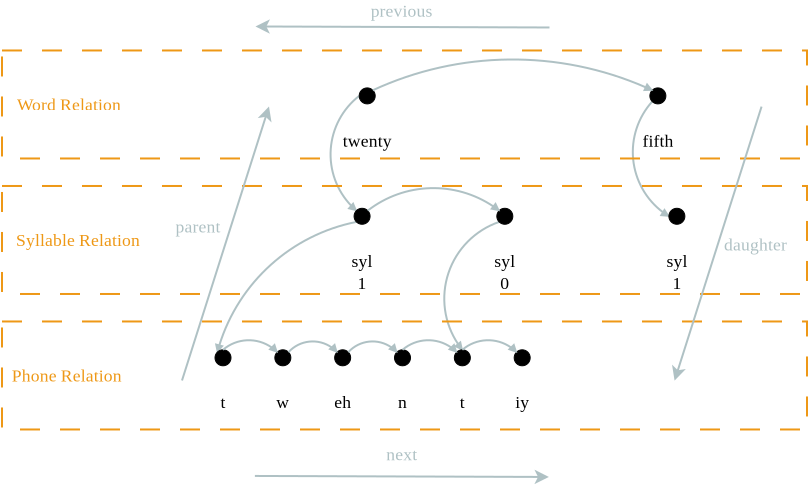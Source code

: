 <?xml version="1.0" encoding="UTF-8"?>
<dia:diagram xmlns:dia="http://www.lysator.liu.se/~alla/dia/">
  <dia:layer name="Background" visible="true" active="true">
    <dia:group>
      <dia:object type="Standard - Arc" version="0" id="O0">
        <dia:attribute name="obj_pos">
          <dia:point val="40.51,11.421"/>
        </dia:attribute>
        <dia:attribute name="obj_bb">
          <dia:rectangle val="39.029,11.369;40.561,17.208"/>
        </dia:attribute>
        <dia:attribute name="conn_endpoints">
          <dia:point val="40.51,11.421"/>
          <dia:point val="40.371,17.157"/>
        </dia:attribute>
        <dia:attribute name="arc_color">
          <dia:color val="#afc1c4"/>
        </dia:attribute>
        <dia:attribute name="curve_distance">
          <dia:real val="1.362"/>
        </dia:attribute>
        <dia:attribute name="line_width">
          <dia:real val="0.1"/>
        </dia:attribute>
        <dia:attribute name="end_arrow">
          <dia:enum val="3"/>
        </dia:attribute>
        <dia:attribute name="end_arrow_length">
          <dia:real val="0.3"/>
        </dia:attribute>
        <dia:attribute name="end_arrow_width">
          <dia:real val="0.3"/>
        </dia:attribute>
      </dia:object>
      <dia:object type="Standard - Arc" version="0" id="O1">
        <dia:attribute name="obj_pos">
          <dia:point val="40.371,17.722"/>
        </dia:attribute>
        <dia:attribute name="obj_bb">
          <dia:rectangle val="33.297,17.652;40.442,24.304"/>
        </dia:attribute>
        <dia:attribute name="conn_endpoints">
          <dia:point val="40.371,17.722"/>
          <dia:point val="33.417,24.234"/>
        </dia:attribute>
        <dia:attribute name="arc_color">
          <dia:color val="#afc1c4"/>
        </dia:attribute>
        <dia:attribute name="curve_distance">
          <dia:real val="1.362"/>
        </dia:attribute>
        <dia:attribute name="line_width">
          <dia:real val="0.1"/>
        </dia:attribute>
        <dia:attribute name="end_arrow">
          <dia:enum val="3"/>
        </dia:attribute>
        <dia:attribute name="end_arrow_length">
          <dia:real val="0.3"/>
        </dia:attribute>
        <dia:attribute name="end_arrow_width">
          <dia:real val="0.3"/>
        </dia:attribute>
      </dia:object>
      <dia:object type="Standard - Arc" version="0" id="O2">
        <dia:attribute name="obj_pos">
          <dia:point val="47.508,17.722"/>
        </dia:attribute>
        <dia:attribute name="obj_bb">
          <dia:rectangle val="44.713,17.66;47.57,24.178"/>
        </dia:attribute>
        <dia:attribute name="conn_endpoints">
          <dia:point val="47.508,17.722"/>
          <dia:point val="45.667,24.116"/>
        </dia:attribute>
        <dia:attribute name="arc_color">
          <dia:color val="#afc1c4"/>
        </dia:attribute>
        <dia:attribute name="curve_distance">
          <dia:real val="1.733"/>
        </dia:attribute>
        <dia:attribute name="line_width">
          <dia:real val="0.1"/>
        </dia:attribute>
        <dia:attribute name="end_arrow">
          <dia:enum val="3"/>
        </dia:attribute>
        <dia:attribute name="end_arrow_length">
          <dia:real val="0.3"/>
        </dia:attribute>
        <dia:attribute name="end_arrow_width">
          <dia:real val="0.3"/>
        </dia:attribute>
      </dia:object>
      <dia:object type="Standard - Arc" version="0" id="O3">
        <dia:attribute name="obj_pos">
          <dia:point val="55.161,11.703"/>
        </dia:attribute>
        <dia:attribute name="obj_bb">
          <dia:rectangle val="54.141,11.647;56.05,17.496"/>
        </dia:attribute>
        <dia:attribute name="conn_endpoints">
          <dia:point val="55.161,11.703"/>
          <dia:point val="55.994,17.439"/>
        </dia:attribute>
        <dia:attribute name="arc_color">
          <dia:color val="#afc1c4"/>
        </dia:attribute>
        <dia:attribute name="curve_distance">
          <dia:real val="1.362"/>
        </dia:attribute>
        <dia:attribute name="line_width">
          <dia:real val="0.1"/>
        </dia:attribute>
        <dia:attribute name="end_arrow">
          <dia:enum val="3"/>
        </dia:attribute>
        <dia:attribute name="end_arrow_length">
          <dia:real val="0.3"/>
        </dia:attribute>
        <dia:attribute name="end_arrow_width">
          <dia:real val="0.3"/>
        </dia:attribute>
      </dia:object>
      <dia:group>
        <dia:group>
          <dia:object type="Standard - Text" version="1" id="O4">
            <dia:attribute name="obj_pos">
              <dia:point val="25.97,11.85"/>
            </dia:attribute>
            <dia:attribute name="obj_bb">
              <dia:rectangle val="23.402,11.361;28.538,12.339"/>
            </dia:attribute>
            <dia:attribute name="text">
              <dia:composite type="text">
                <dia:attribute name="string">
                  <dia:string>#Word Relation#</dia:string>
                </dia:attribute>
                <dia:attribute name="font">
                  <dia:font family="times new roman" style="0" name="Times-Roman"/>
                </dia:attribute>
                <dia:attribute name="height">
                  <dia:real val="1.1"/>
                </dia:attribute>
                <dia:attribute name="pos">
                  <dia:point val="25.97,12.146"/>
                </dia:attribute>
                <dia:attribute name="color">
                  <dia:color val="#ee9816"/>
                </dia:attribute>
                <dia:attribute name="alignment">
                  <dia:enum val="1"/>
                </dia:attribute>
              </dia:composite>
            </dia:attribute>
            <dia:attribute name="valign">
              <dia:enum val="2"/>
            </dia:attribute>
          </dia:object>
          <dia:group>
            <dia:group>
              <dia:object type="Standard - Ellipse" version="0" id="O5">
                <dia:attribute name="obj_pos">
                  <dia:point val="40.51,11.021"/>
                </dia:attribute>
                <dia:attribute name="obj_bb">
                  <dia:rectangle val="40.485,10.995;41.335,11.845"/>
                </dia:attribute>
                <dia:attribute name="elem_corner">
                  <dia:point val="40.51,11.021"/>
                </dia:attribute>
                <dia:attribute name="elem_width">
                  <dia:real val="0.8"/>
                </dia:attribute>
                <dia:attribute name="elem_height">
                  <dia:real val="0.8"/>
                </dia:attribute>
                <dia:attribute name="border_width">
                  <dia:real val="0.05"/>
                </dia:attribute>
                <dia:attribute name="inner_color">
                  <dia:color val="#000000"/>
                </dia:attribute>
                <dia:attribute name="aspect">
                  <dia:enum val="2"/>
                </dia:attribute>
              </dia:object>
              <dia:object type="Standard - Text" version="1" id="O6">
                <dia:attribute name="obj_pos">
                  <dia:point val="40.91,13.661"/>
                </dia:attribute>
                <dia:attribute name="obj_bb">
                  <dia:rectangle val="39.712,13.172;42.108,14.149"/>
                </dia:attribute>
                <dia:attribute name="text">
                  <dia:composite type="text">
                    <dia:attribute name="string">
                      <dia:string>#twenty#</dia:string>
                    </dia:attribute>
                    <dia:attribute name="font">
                      <dia:font family="times new roman" style="0" name="Times-Roman"/>
                    </dia:attribute>
                    <dia:attribute name="height">
                      <dia:real val="1.1"/>
                    </dia:attribute>
                    <dia:attribute name="pos">
                      <dia:point val="40.91,13.957"/>
                    </dia:attribute>
                    <dia:attribute name="color">
                      <dia:color val="#000000"/>
                    </dia:attribute>
                    <dia:attribute name="alignment">
                      <dia:enum val="1"/>
                    </dia:attribute>
                  </dia:composite>
                </dia:attribute>
                <dia:attribute name="valign">
                  <dia:enum val="2"/>
                </dia:attribute>
              </dia:object>
            </dia:group>
            <dia:group>
              <dia:object type="Standard - Ellipse" version="0" id="O7">
                <dia:attribute name="obj_pos">
                  <dia:point val="55.044,11.021"/>
                </dia:attribute>
                <dia:attribute name="obj_bb">
                  <dia:rectangle val="55.019,10.995;55.869,11.845"/>
                </dia:attribute>
                <dia:attribute name="elem_corner">
                  <dia:point val="55.044,11.021"/>
                </dia:attribute>
                <dia:attribute name="elem_width">
                  <dia:real val="0.8"/>
                </dia:attribute>
                <dia:attribute name="elem_height">
                  <dia:real val="0.8"/>
                </dia:attribute>
                <dia:attribute name="border_width">
                  <dia:real val="0.05"/>
                </dia:attribute>
                <dia:attribute name="inner_color">
                  <dia:color val="#000000"/>
                </dia:attribute>
                <dia:attribute name="aspect">
                  <dia:enum val="2"/>
                </dia:attribute>
              </dia:object>
              <dia:object type="Standard - Text" version="1" id="O8">
                <dia:attribute name="obj_pos">
                  <dia:point val="55.444,13.661"/>
                </dia:attribute>
                <dia:attribute name="obj_bb">
                  <dia:rectangle val="54.686,13.172;56.201,14.149"/>
                </dia:attribute>
                <dia:attribute name="text">
                  <dia:composite type="text">
                    <dia:attribute name="string">
                      <dia:string>#fifth#</dia:string>
                    </dia:attribute>
                    <dia:attribute name="font">
                      <dia:font family="times new roman" style="0" name="Times-Roman"/>
                    </dia:attribute>
                    <dia:attribute name="height">
                      <dia:real val="1.1"/>
                    </dia:attribute>
                    <dia:attribute name="pos">
                      <dia:point val="55.444,13.957"/>
                    </dia:attribute>
                    <dia:attribute name="color">
                      <dia:color val="#000000"/>
                    </dia:attribute>
                    <dia:attribute name="alignment">
                      <dia:enum val="1"/>
                    </dia:attribute>
                  </dia:composite>
                </dia:attribute>
                <dia:attribute name="valign">
                  <dia:enum val="2"/>
                </dia:attribute>
              </dia:object>
            </dia:group>
            <dia:object type="Standard - Arc" version="0" id="O9">
              <dia:attribute name="obj_pos">
                <dia:point val="41.193,11.138"/>
              </dia:attribute>
              <dia:attribute name="obj_bb">
                <dia:rectangle val="41.143,9.551;55.217,11.193"/>
              </dia:attribute>
              <dia:attribute name="conn_endpoints">
                <dia:point val="41.193,11.138"/>
                <dia:point val="55.161,11.138"/>
              </dia:attribute>
              <dia:attribute name="arc_color">
                <dia:color val="#afc1c4"/>
              </dia:attribute>
              <dia:attribute name="curve_distance">
                <dia:real val="-1.537"/>
              </dia:attribute>
              <dia:attribute name="line_width">
                <dia:real val="0.1"/>
              </dia:attribute>
              <dia:attribute name="end_arrow">
                <dia:enum val="3"/>
              </dia:attribute>
              <dia:attribute name="end_arrow_length">
                <dia:real val="0.3"/>
              </dia:attribute>
              <dia:attribute name="end_arrow_width">
                <dia:real val="0.3"/>
              </dia:attribute>
            </dia:object>
          </dia:group>
        </dia:group>
        <dia:object type="Standard - Box" version="0" id="O10">
          <dia:attribute name="obj_pos">
            <dia:point val="22.65,9.15"/>
          </dia:attribute>
          <dia:attribute name="obj_bb">
            <dia:rectangle val="22.6,9.1;62.95,14.6"/>
          </dia:attribute>
          <dia:attribute name="elem_corner">
            <dia:point val="22.65,9.15"/>
          </dia:attribute>
          <dia:attribute name="elem_width">
            <dia:real val="40.25"/>
          </dia:attribute>
          <dia:attribute name="elem_height">
            <dia:real val="5.4"/>
          </dia:attribute>
          <dia:attribute name="border_width">
            <dia:real val="0.1"/>
          </dia:attribute>
          <dia:attribute name="border_color">
            <dia:color val="#ee9816"/>
          </dia:attribute>
          <dia:attribute name="inner_color">
            <dia:color val="#f4a016"/>
          </dia:attribute>
          <dia:attribute name="show_background">
            <dia:boolean val="false"/>
          </dia:attribute>
          <dia:attribute name="line_style">
            <dia:enum val="1"/>
          </dia:attribute>
        </dia:object>
      </dia:group>
      <dia:group>
        <dia:group>
          <dia:object type="Standard - Text" version="1" id="O11">
            <dia:attribute name="obj_pos">
              <dia:point val="26.444,18.625"/>
            </dia:attribute>
            <dia:attribute name="obj_bb">
              <dia:rectangle val="23.4,18.136;29.488,19.114"/>
            </dia:attribute>
            <dia:attribute name="text">
              <dia:composite type="text">
                <dia:attribute name="string">
                  <dia:string>#Syllable Relation#</dia:string>
                </dia:attribute>
                <dia:attribute name="font">
                  <dia:font family="times new roman" style="0" name="Times-Roman"/>
                </dia:attribute>
                <dia:attribute name="height">
                  <dia:real val="1.1"/>
                </dia:attribute>
                <dia:attribute name="pos">
                  <dia:point val="26.444,18.921"/>
                </dia:attribute>
                <dia:attribute name="color">
                  <dia:color val="#ee9816"/>
                </dia:attribute>
                <dia:attribute name="alignment">
                  <dia:enum val="1"/>
                </dia:attribute>
              </dia:composite>
            </dia:attribute>
            <dia:attribute name="valign">
              <dia:enum val="2"/>
            </dia:attribute>
          </dia:object>
          <dia:group>
            <dia:group>
              <dia:object type="Standard - Ellipse" version="0" id="O12">
                <dia:attribute name="obj_pos">
                  <dia:point val="40.254,17.04"/>
                </dia:attribute>
                <dia:attribute name="obj_bb">
                  <dia:rectangle val="40.229,17.015;41.079,17.864"/>
                </dia:attribute>
                <dia:attribute name="elem_corner">
                  <dia:point val="40.254,17.04"/>
                </dia:attribute>
                <dia:attribute name="elem_width">
                  <dia:real val="0.8"/>
                </dia:attribute>
                <dia:attribute name="elem_height">
                  <dia:real val="0.8"/>
                </dia:attribute>
                <dia:attribute name="border_width">
                  <dia:real val="0.05"/>
                </dia:attribute>
                <dia:attribute name="inner_color">
                  <dia:color val="#000000"/>
                </dia:attribute>
                <dia:attribute name="aspect">
                  <dia:enum val="2"/>
                </dia:attribute>
              </dia:object>
              <dia:object type="Standard - Text" version="1" id="O13">
                <dia:attribute name="obj_pos">
                  <dia:point val="40.654,20.23"/>
                </dia:attribute>
                <dia:attribute name="obj_bb">
                  <dia:rectangle val="40.141,19.191;41.168,21.268"/>
                </dia:attribute>
                <dia:attribute name="text">
                  <dia:composite type="text">
                    <dia:attribute name="string">
                      <dia:string>#syl
1#</dia:string>
                    </dia:attribute>
                    <dia:attribute name="font">
                      <dia:font family="times new roman" style="0" name="Times-Roman"/>
                    </dia:attribute>
                    <dia:attribute name="height">
                      <dia:real val="1.1"/>
                    </dia:attribute>
                    <dia:attribute name="pos">
                      <dia:point val="40.654,19.976"/>
                    </dia:attribute>
                    <dia:attribute name="color">
                      <dia:color val="#000000"/>
                    </dia:attribute>
                    <dia:attribute name="alignment">
                      <dia:enum val="1"/>
                    </dia:attribute>
                  </dia:composite>
                </dia:attribute>
                <dia:attribute name="valign">
                  <dia:enum val="2"/>
                </dia:attribute>
              </dia:object>
            </dia:group>
            <dia:group>
              <dia:object type="Standard - Ellipse" version="0" id="O14">
                <dia:attribute name="obj_pos">
                  <dia:point val="47.391,17.04"/>
                </dia:attribute>
                <dia:attribute name="obj_bb">
                  <dia:rectangle val="47.366,17.015;48.216,17.864"/>
                </dia:attribute>
                <dia:attribute name="elem_corner">
                  <dia:point val="47.391,17.04"/>
                </dia:attribute>
                <dia:attribute name="elem_width">
                  <dia:real val="0.8"/>
                </dia:attribute>
                <dia:attribute name="elem_height">
                  <dia:real val="0.8"/>
                </dia:attribute>
                <dia:attribute name="border_width">
                  <dia:real val="0.05"/>
                </dia:attribute>
                <dia:attribute name="inner_color">
                  <dia:color val="#000000"/>
                </dia:attribute>
                <dia:attribute name="aspect">
                  <dia:enum val="2"/>
                </dia:attribute>
              </dia:object>
              <dia:object type="Standard - Text" version="1" id="O15">
                <dia:attribute name="obj_pos">
                  <dia:point val="47.791,20.23"/>
                </dia:attribute>
                <dia:attribute name="obj_bb">
                  <dia:rectangle val="47.277,19.191;48.304,21.268"/>
                </dia:attribute>
                <dia:attribute name="text">
                  <dia:composite type="text">
                    <dia:attribute name="string">
                      <dia:string>#syl
0#</dia:string>
                    </dia:attribute>
                    <dia:attribute name="font">
                      <dia:font family="times new roman" style="0" name="Times-Roman"/>
                    </dia:attribute>
                    <dia:attribute name="height">
                      <dia:real val="1.1"/>
                    </dia:attribute>
                    <dia:attribute name="pos">
                      <dia:point val="47.791,19.976"/>
                    </dia:attribute>
                    <dia:attribute name="color">
                      <dia:color val="#000000"/>
                    </dia:attribute>
                    <dia:attribute name="alignment">
                      <dia:enum val="1"/>
                    </dia:attribute>
                  </dia:composite>
                </dia:attribute>
                <dia:attribute name="valign">
                  <dia:enum val="2"/>
                </dia:attribute>
              </dia:object>
            </dia:group>
            <dia:group>
              <dia:object type="Standard - Ellipse" version="0" id="O16">
                <dia:attribute name="obj_pos">
                  <dia:point val="55.994,17.04"/>
                </dia:attribute>
                <dia:attribute name="obj_bb">
                  <dia:rectangle val="55.969,17.015;56.819,17.864"/>
                </dia:attribute>
                <dia:attribute name="elem_corner">
                  <dia:point val="55.994,17.04"/>
                </dia:attribute>
                <dia:attribute name="elem_width">
                  <dia:real val="0.8"/>
                </dia:attribute>
                <dia:attribute name="elem_height">
                  <dia:real val="0.8"/>
                </dia:attribute>
                <dia:attribute name="border_width">
                  <dia:real val="0.05"/>
                </dia:attribute>
                <dia:attribute name="inner_color">
                  <dia:color val="#000000"/>
                </dia:attribute>
                <dia:attribute name="aspect">
                  <dia:enum val="2"/>
                </dia:attribute>
              </dia:object>
              <dia:object type="Standard - Text" version="1" id="O17">
                <dia:attribute name="obj_pos">
                  <dia:point val="56.394,20.23"/>
                </dia:attribute>
                <dia:attribute name="obj_bb">
                  <dia:rectangle val="55.88,19.191;56.907,21.268"/>
                </dia:attribute>
                <dia:attribute name="text">
                  <dia:composite type="text">
                    <dia:attribute name="string">
                      <dia:string>#syl
1#</dia:string>
                    </dia:attribute>
                    <dia:attribute name="font">
                      <dia:font family="times new roman" style="0" name="Times-Roman"/>
                    </dia:attribute>
                    <dia:attribute name="height">
                      <dia:real val="1.1"/>
                    </dia:attribute>
                    <dia:attribute name="pos">
                      <dia:point val="56.394,19.976"/>
                    </dia:attribute>
                    <dia:attribute name="color">
                      <dia:color val="#000000"/>
                    </dia:attribute>
                    <dia:attribute name="alignment">
                      <dia:enum val="1"/>
                    </dia:attribute>
                  </dia:composite>
                </dia:attribute>
                <dia:attribute name="valign">
                  <dia:enum val="2"/>
                </dia:attribute>
              </dia:object>
            </dia:group>
            <dia:object type="Standard - Arc" version="0" id="O18">
              <dia:attribute name="obj_pos">
                <dia:point val="40.937,17.157"/>
              </dia:attribute>
              <dia:attribute name="obj_bb">
                <dia:rectangle val="40.887,15.982;47.558,17.207"/>
              </dia:attribute>
              <dia:attribute name="conn_endpoints">
                <dia:point val="40.937,17.157"/>
                <dia:point val="47.508,17.157"/>
              </dia:attribute>
              <dia:attribute name="arc_color">
                <dia:color val="#afc1c4"/>
              </dia:attribute>
              <dia:attribute name="curve_distance">
                <dia:real val="-1.125"/>
              </dia:attribute>
              <dia:attribute name="line_width">
                <dia:real val="0.1"/>
              </dia:attribute>
              <dia:attribute name="end_arrow">
                <dia:enum val="3"/>
              </dia:attribute>
              <dia:attribute name="end_arrow_length">
                <dia:real val="0.3"/>
              </dia:attribute>
              <dia:attribute name="end_arrow_width">
                <dia:real val="0.3"/>
              </dia:attribute>
            </dia:object>
          </dia:group>
        </dia:group>
        <dia:object type="Standard - Box" version="0" id="O19">
          <dia:attribute name="obj_pos">
            <dia:point val="22.65,15.925"/>
          </dia:attribute>
          <dia:attribute name="obj_bb">
            <dia:rectangle val="22.6,15.875;62.95,21.375"/>
          </dia:attribute>
          <dia:attribute name="elem_corner">
            <dia:point val="22.65,15.925"/>
          </dia:attribute>
          <dia:attribute name="elem_width">
            <dia:real val="40.25"/>
          </dia:attribute>
          <dia:attribute name="elem_height">
            <dia:real val="5.4"/>
          </dia:attribute>
          <dia:attribute name="border_width">
            <dia:real val="0.1"/>
          </dia:attribute>
          <dia:attribute name="border_color">
            <dia:color val="#ee9816"/>
          </dia:attribute>
          <dia:attribute name="inner_color">
            <dia:color val="#f4a016"/>
          </dia:attribute>
          <dia:attribute name="show_background">
            <dia:boolean val="false"/>
          </dia:attribute>
          <dia:attribute name="line_style">
            <dia:enum val="1"/>
          </dia:attribute>
        </dia:object>
      </dia:group>
      <dia:group>
        <dia:object type="Standard - Box" version="0" id="O20">
          <dia:attribute name="obj_pos">
            <dia:point val="22.65,22.7"/>
          </dia:attribute>
          <dia:attribute name="obj_bb">
            <dia:rectangle val="22.6,22.65;62.95,28.15"/>
          </dia:attribute>
          <dia:attribute name="elem_corner">
            <dia:point val="22.65,22.7"/>
          </dia:attribute>
          <dia:attribute name="elem_width">
            <dia:real val="40.25"/>
          </dia:attribute>
          <dia:attribute name="elem_height">
            <dia:real val="5.4"/>
          </dia:attribute>
          <dia:attribute name="border_width">
            <dia:real val="0.1"/>
          </dia:attribute>
          <dia:attribute name="border_color">
            <dia:color val="#ee9816"/>
          </dia:attribute>
          <dia:attribute name="inner_color">
            <dia:color val="#f4a016"/>
          </dia:attribute>
          <dia:attribute name="show_background">
            <dia:boolean val="false"/>
          </dia:attribute>
          <dia:attribute name="line_style">
            <dia:enum val="1"/>
          </dia:attribute>
        </dia:object>
        <dia:group>
          <dia:object type="Standard - Text" version="1" id="O21">
            <dia:attribute name="obj_pos">
              <dia:point val="25.886,25.4"/>
            </dia:attribute>
            <dia:attribute name="obj_bb">
              <dia:rectangle val="23.185,24.911;28.587,25.889"/>
            </dia:attribute>
            <dia:attribute name="text">
              <dia:composite type="text">
                <dia:attribute name="string">
                  <dia:string>#Phone Relation#</dia:string>
                </dia:attribute>
                <dia:attribute name="font">
                  <dia:font family="times new roman" style="0" name="Times-Roman"/>
                </dia:attribute>
                <dia:attribute name="height">
                  <dia:real val="1.1"/>
                </dia:attribute>
                <dia:attribute name="pos">
                  <dia:point val="25.886,25.696"/>
                </dia:attribute>
                <dia:attribute name="color">
                  <dia:color val="#ee9816"/>
                </dia:attribute>
                <dia:attribute name="alignment">
                  <dia:enum val="1"/>
                </dia:attribute>
              </dia:composite>
            </dia:attribute>
            <dia:attribute name="valign">
              <dia:enum val="2"/>
            </dia:attribute>
          </dia:object>
          <dia:group>
            <dia:group>
              <dia:group>
                <dia:object type="Standard - Text" version="1" id="O22">
                  <dia:attribute name="obj_pos">
                    <dia:point val="33.7,27.02"/>
                  </dia:attribute>
                  <dia:attribute name="obj_bb">
                    <dia:rectangle val="33.578,26.235;33.822,27.213"/>
                  </dia:attribute>
                  <dia:attribute name="text">
                    <dia:composite type="text">
                      <dia:attribute name="string">
                        <dia:string>#t#</dia:string>
                      </dia:attribute>
                      <dia:attribute name="font">
                        <dia:font family="times new roman" style="0" name="Times-Roman"/>
                      </dia:attribute>
                      <dia:attribute name="height">
                        <dia:real val="1.1"/>
                      </dia:attribute>
                      <dia:attribute name="pos">
                        <dia:point val="33.7,27.02"/>
                      </dia:attribute>
                      <dia:attribute name="color">
                        <dia:color val="#000000"/>
                      </dia:attribute>
                      <dia:attribute name="alignment">
                        <dia:enum val="1"/>
                      </dia:attribute>
                    </dia:composite>
                  </dia:attribute>
                  <dia:attribute name="valign">
                    <dia:enum val="3"/>
                  </dia:attribute>
                </dia:object>
                <dia:object type="Standard - Ellipse" version="0" id="O23">
                  <dia:attribute name="obj_pos">
                    <dia:point val="33.3,24.116"/>
                  </dia:attribute>
                  <dia:attribute name="obj_bb">
                    <dia:rectangle val="33.275,24.091;34.125,24.941"/>
                  </dia:attribute>
                  <dia:attribute name="elem_corner">
                    <dia:point val="33.3,24.116"/>
                  </dia:attribute>
                  <dia:attribute name="elem_width">
                    <dia:real val="0.8"/>
                  </dia:attribute>
                  <dia:attribute name="elem_height">
                    <dia:real val="0.8"/>
                  </dia:attribute>
                  <dia:attribute name="border_width">
                    <dia:real val="0.05"/>
                  </dia:attribute>
                  <dia:attribute name="inner_color">
                    <dia:color val="#000000"/>
                  </dia:attribute>
                  <dia:attribute name="aspect">
                    <dia:enum val="2"/>
                  </dia:attribute>
                </dia:object>
              </dia:group>
              <dia:group>
                <dia:object type="Standard - Text" version="1" id="O24">
                  <dia:attribute name="obj_pos">
                    <dia:point val="36.692,27.02"/>
                  </dia:attribute>
                  <dia:attribute name="obj_bb">
                    <dia:rectangle val="36.374,26.235;37.009,27.213"/>
                  </dia:attribute>
                  <dia:attribute name="text">
                    <dia:composite type="text">
                      <dia:attribute name="string">
                        <dia:string>#w#</dia:string>
                      </dia:attribute>
                      <dia:attribute name="font">
                        <dia:font family="times new roman" style="0" name="Times-Roman"/>
                      </dia:attribute>
                      <dia:attribute name="height">
                        <dia:real val="1.1"/>
                      </dia:attribute>
                      <dia:attribute name="pos">
                        <dia:point val="36.692,27.02"/>
                      </dia:attribute>
                      <dia:attribute name="color">
                        <dia:color val="#000000"/>
                      </dia:attribute>
                      <dia:attribute name="alignment">
                        <dia:enum val="1"/>
                      </dia:attribute>
                    </dia:composite>
                  </dia:attribute>
                  <dia:attribute name="valign">
                    <dia:enum val="3"/>
                  </dia:attribute>
                </dia:object>
                <dia:object type="Standard - Ellipse" version="0" id="O25">
                  <dia:attribute name="obj_pos">
                    <dia:point val="36.292,24.116"/>
                  </dia:attribute>
                  <dia:attribute name="obj_bb">
                    <dia:rectangle val="36.267,24.091;37.117,24.941"/>
                  </dia:attribute>
                  <dia:attribute name="elem_corner">
                    <dia:point val="36.292,24.116"/>
                  </dia:attribute>
                  <dia:attribute name="elem_width">
                    <dia:real val="0.8"/>
                  </dia:attribute>
                  <dia:attribute name="elem_height">
                    <dia:real val="0.8"/>
                  </dia:attribute>
                  <dia:attribute name="border_width">
                    <dia:real val="0.05"/>
                  </dia:attribute>
                  <dia:attribute name="inner_color">
                    <dia:color val="#000000"/>
                  </dia:attribute>
                  <dia:attribute name="aspect">
                    <dia:enum val="2"/>
                  </dia:attribute>
                </dia:object>
              </dia:group>
              <dia:group>
                <dia:object type="Standard - Text" version="1" id="O26">
                  <dia:attribute name="obj_pos">
                    <dia:point val="39.684,27.02"/>
                  </dia:attribute>
                  <dia:attribute name="obj_bb">
                    <dia:rectangle val="39.269,26.235;40.099,27.213"/>
                  </dia:attribute>
                  <dia:attribute name="text">
                    <dia:composite type="text">
                      <dia:attribute name="string">
                        <dia:string>#eh#</dia:string>
                      </dia:attribute>
                      <dia:attribute name="font">
                        <dia:font family="times new roman" style="0" name="Times-Roman"/>
                      </dia:attribute>
                      <dia:attribute name="height">
                        <dia:real val="1.1"/>
                      </dia:attribute>
                      <dia:attribute name="pos">
                        <dia:point val="39.684,27.02"/>
                      </dia:attribute>
                      <dia:attribute name="color">
                        <dia:color val="#000000"/>
                      </dia:attribute>
                      <dia:attribute name="alignment">
                        <dia:enum val="1"/>
                      </dia:attribute>
                    </dia:composite>
                  </dia:attribute>
                  <dia:attribute name="valign">
                    <dia:enum val="3"/>
                  </dia:attribute>
                </dia:object>
                <dia:object type="Standard - Ellipse" version="0" id="O27">
                  <dia:attribute name="obj_pos">
                    <dia:point val="39.283,24.116"/>
                  </dia:attribute>
                  <dia:attribute name="obj_bb">
                    <dia:rectangle val="39.258,24.091;40.108,24.941"/>
                  </dia:attribute>
                  <dia:attribute name="elem_corner">
                    <dia:point val="39.283,24.116"/>
                  </dia:attribute>
                  <dia:attribute name="elem_width">
                    <dia:real val="0.8"/>
                  </dia:attribute>
                  <dia:attribute name="elem_height">
                    <dia:real val="0.8"/>
                  </dia:attribute>
                  <dia:attribute name="border_width">
                    <dia:real val="0.05"/>
                  </dia:attribute>
                  <dia:attribute name="inner_color">
                    <dia:color val="#000000"/>
                  </dia:attribute>
                  <dia:attribute name="aspect">
                    <dia:enum val="2"/>
                  </dia:attribute>
                </dia:object>
              </dia:group>
              <dia:group>
                <dia:object type="Standard - Text" version="1" id="O28">
                  <dia:attribute name="obj_pos">
                    <dia:point val="42.675,27.02"/>
                  </dia:attribute>
                  <dia:attribute name="obj_bb">
                    <dia:rectangle val="42.455,26.235;42.895,27.213"/>
                  </dia:attribute>
                  <dia:attribute name="text">
                    <dia:composite type="text">
                      <dia:attribute name="string">
                        <dia:string>#n#</dia:string>
                      </dia:attribute>
                      <dia:attribute name="font">
                        <dia:font family="times new roman" style="0" name="Times-Roman"/>
                      </dia:attribute>
                      <dia:attribute name="height">
                        <dia:real val="1.1"/>
                      </dia:attribute>
                      <dia:attribute name="pos">
                        <dia:point val="42.675,27.02"/>
                      </dia:attribute>
                      <dia:attribute name="color">
                        <dia:color val="#000000"/>
                      </dia:attribute>
                      <dia:attribute name="alignment">
                        <dia:enum val="1"/>
                      </dia:attribute>
                    </dia:composite>
                  </dia:attribute>
                  <dia:attribute name="valign">
                    <dia:enum val="3"/>
                  </dia:attribute>
                </dia:object>
                <dia:object type="Standard - Ellipse" version="0" id="O29">
                  <dia:attribute name="obj_pos">
                    <dia:point val="42.275,24.116"/>
                  </dia:attribute>
                  <dia:attribute name="obj_bb">
                    <dia:rectangle val="42.25,24.091;43.1,24.941"/>
                  </dia:attribute>
                  <dia:attribute name="elem_corner">
                    <dia:point val="42.275,24.116"/>
                  </dia:attribute>
                  <dia:attribute name="elem_width">
                    <dia:real val="0.8"/>
                  </dia:attribute>
                  <dia:attribute name="elem_height">
                    <dia:real val="0.8"/>
                  </dia:attribute>
                  <dia:attribute name="border_width">
                    <dia:real val="0.05"/>
                  </dia:attribute>
                  <dia:attribute name="inner_color">
                    <dia:color val="#000000"/>
                  </dia:attribute>
                  <dia:attribute name="aspect">
                    <dia:enum val="2"/>
                  </dia:attribute>
                </dia:object>
              </dia:group>
              <dia:group>
                <dia:object type="Standard - Text" version="1" id="O30">
                  <dia:attribute name="obj_pos">
                    <dia:point val="45.667,27.02"/>
                  </dia:attribute>
                  <dia:attribute name="obj_bb">
                    <dia:rectangle val="45.544,26.235;45.789,27.213"/>
                  </dia:attribute>
                  <dia:attribute name="text">
                    <dia:composite type="text">
                      <dia:attribute name="string">
                        <dia:string>#t#</dia:string>
                      </dia:attribute>
                      <dia:attribute name="font">
                        <dia:font family="times new roman" style="0" name="Times-Roman"/>
                      </dia:attribute>
                      <dia:attribute name="height">
                        <dia:real val="1.1"/>
                      </dia:attribute>
                      <dia:attribute name="pos">
                        <dia:point val="45.667,27.02"/>
                      </dia:attribute>
                      <dia:attribute name="color">
                        <dia:color val="#000000"/>
                      </dia:attribute>
                      <dia:attribute name="alignment">
                        <dia:enum val="1"/>
                      </dia:attribute>
                    </dia:composite>
                  </dia:attribute>
                  <dia:attribute name="valign">
                    <dia:enum val="3"/>
                  </dia:attribute>
                </dia:object>
                <dia:object type="Standard - Ellipse" version="0" id="O31">
                  <dia:attribute name="obj_pos">
                    <dia:point val="45.267,24.116"/>
                  </dia:attribute>
                  <dia:attribute name="obj_bb">
                    <dia:rectangle val="45.242,24.091;46.092,24.941"/>
                  </dia:attribute>
                  <dia:attribute name="elem_corner">
                    <dia:point val="45.267,24.116"/>
                  </dia:attribute>
                  <dia:attribute name="elem_width">
                    <dia:real val="0.8"/>
                  </dia:attribute>
                  <dia:attribute name="elem_height">
                    <dia:real val="0.8"/>
                  </dia:attribute>
                  <dia:attribute name="border_width">
                    <dia:real val="0.05"/>
                  </dia:attribute>
                  <dia:attribute name="inner_color">
                    <dia:color val="#000000"/>
                  </dia:attribute>
                  <dia:attribute name="aspect">
                    <dia:enum val="2"/>
                  </dia:attribute>
                </dia:object>
              </dia:group>
              <dia:group>
                <dia:object type="Standard - Text" version="1" id="O32">
                  <dia:attribute name="obj_pos">
                    <dia:point val="48.659,27.02"/>
                  </dia:attribute>
                  <dia:attribute name="obj_bb">
                    <dia:rectangle val="48.316,26.235;49.001,27.213"/>
                  </dia:attribute>
                  <dia:attribute name="text">
                    <dia:composite type="text">
                      <dia:attribute name="string">
                        <dia:string>#iy#</dia:string>
                      </dia:attribute>
                      <dia:attribute name="font">
                        <dia:font family="times new roman" style="0" name="Times-Roman"/>
                      </dia:attribute>
                      <dia:attribute name="height">
                        <dia:real val="1.1"/>
                      </dia:attribute>
                      <dia:attribute name="pos">
                        <dia:point val="48.659,27.02"/>
                      </dia:attribute>
                      <dia:attribute name="color">
                        <dia:color val="#000000"/>
                      </dia:attribute>
                      <dia:attribute name="alignment">
                        <dia:enum val="1"/>
                      </dia:attribute>
                    </dia:composite>
                  </dia:attribute>
                  <dia:attribute name="valign">
                    <dia:enum val="3"/>
                  </dia:attribute>
                </dia:object>
                <dia:object type="Standard - Ellipse" version="0" id="O33">
                  <dia:attribute name="obj_pos">
                    <dia:point val="48.259,24.116"/>
                  </dia:attribute>
                  <dia:attribute name="obj_bb">
                    <dia:rectangle val="48.234,24.091;49.084,24.941"/>
                  </dia:attribute>
                  <dia:attribute name="elem_corner">
                    <dia:point val="48.259,24.116"/>
                  </dia:attribute>
                  <dia:attribute name="elem_width">
                    <dia:real val="0.8"/>
                  </dia:attribute>
                  <dia:attribute name="elem_height">
                    <dia:real val="0.8"/>
                  </dia:attribute>
                  <dia:attribute name="border_width">
                    <dia:real val="0.05"/>
                  </dia:attribute>
                  <dia:attribute name="inner_color">
                    <dia:color val="#000000"/>
                  </dia:attribute>
                  <dia:attribute name="aspect">
                    <dia:enum val="2"/>
                  </dia:attribute>
                </dia:object>
              </dia:group>
            </dia:group>
            <dia:object type="Standard - Arc" version="0" id="O34">
              <dia:attribute name="obj_pos">
                <dia:point val="33.7,24.116"/>
              </dia:attribute>
              <dia:attribute name="obj_bb">
                <dia:rectangle val="33.648,23.587;36.461,24.286"/>
              </dia:attribute>
              <dia:attribute name="conn_endpoints">
                <dia:point val="33.7,24.116"/>
                <dia:point val="36.409,24.234"/>
              </dia:attribute>
              <dia:attribute name="arc_color">
                <dia:color val="#afc1c4"/>
              </dia:attribute>
              <dia:attribute name="curve_distance">
                <dia:real val="-0.536"/>
              </dia:attribute>
              <dia:attribute name="line_width">
                <dia:real val="0.1"/>
              </dia:attribute>
              <dia:attribute name="end_arrow">
                <dia:enum val="3"/>
              </dia:attribute>
              <dia:attribute name="end_arrow_length">
                <dia:real val="0.3"/>
              </dia:attribute>
              <dia:attribute name="end_arrow_width">
                <dia:real val="0.3"/>
              </dia:attribute>
            </dia:object>
            <dia:object type="Standard - Arc" version="0" id="O35">
              <dia:attribute name="obj_pos">
                <dia:point val="36.975,24.234"/>
              </dia:attribute>
              <dia:attribute name="obj_bb">
                <dia:rectangle val="36.925,23.647;39.451,24.284"/>
              </dia:attribute>
              <dia:attribute name="conn_endpoints">
                <dia:point val="36.975,24.234"/>
                <dia:point val="39.401,24.234"/>
              </dia:attribute>
              <dia:attribute name="arc_color">
                <dia:color val="#afc1c4"/>
              </dia:attribute>
              <dia:attribute name="curve_distance">
                <dia:real val="-0.536"/>
              </dia:attribute>
              <dia:attribute name="line_width">
                <dia:real val="0.1"/>
              </dia:attribute>
              <dia:attribute name="end_arrow">
                <dia:enum val="3"/>
              </dia:attribute>
              <dia:attribute name="end_arrow_length">
                <dia:real val="0.3"/>
              </dia:attribute>
              <dia:attribute name="end_arrow_width">
                <dia:real val="0.3"/>
              </dia:attribute>
            </dia:object>
            <dia:object type="Standard - Arc" version="0" id="O36">
              <dia:attribute name="obj_pos">
                <dia:point val="39.966,24.234"/>
              </dia:attribute>
              <dia:attribute name="obj_bb">
                <dia:rectangle val="39.916,23.647;42.442,24.284"/>
              </dia:attribute>
              <dia:attribute name="conn_endpoints">
                <dia:point val="39.966,24.234"/>
                <dia:point val="42.392,24.234"/>
              </dia:attribute>
              <dia:attribute name="arc_color">
                <dia:color val="#afc1c4"/>
              </dia:attribute>
              <dia:attribute name="curve_distance">
                <dia:real val="-0.536"/>
              </dia:attribute>
              <dia:attribute name="line_width">
                <dia:real val="0.1"/>
              </dia:attribute>
              <dia:attribute name="end_arrow">
                <dia:enum val="3"/>
              </dia:attribute>
              <dia:attribute name="end_arrow_length">
                <dia:real val="0.3"/>
              </dia:attribute>
              <dia:attribute name="end_arrow_width">
                <dia:real val="0.3"/>
              </dia:attribute>
            </dia:object>
            <dia:object type="Standard - Arc" version="0" id="O37">
              <dia:attribute name="obj_pos">
                <dia:point val="42.675,24.116"/>
              </dia:attribute>
              <dia:attribute name="obj_bb">
                <dia:rectangle val="42.623,23.587;45.436,24.286"/>
              </dia:attribute>
              <dia:attribute name="conn_endpoints">
                <dia:point val="42.675,24.116"/>
                <dia:point val="45.384,24.234"/>
              </dia:attribute>
              <dia:attribute name="arc_color">
                <dia:color val="#afc1c4"/>
              </dia:attribute>
              <dia:attribute name="curve_distance">
                <dia:real val="-0.536"/>
              </dia:attribute>
              <dia:attribute name="line_width">
                <dia:real val="0.1"/>
              </dia:attribute>
              <dia:attribute name="end_arrow">
                <dia:enum val="3"/>
              </dia:attribute>
              <dia:attribute name="end_arrow_length">
                <dia:real val="0.3"/>
              </dia:attribute>
              <dia:attribute name="end_arrow_width">
                <dia:real val="0.3"/>
              </dia:attribute>
            </dia:object>
            <dia:object type="Standard - Arc" version="0" id="O38">
              <dia:attribute name="obj_pos">
                <dia:point val="45.667,24.116"/>
              </dia:attribute>
              <dia:attribute name="obj_bb">
                <dia:rectangle val="45.615,23.587;48.428,24.286"/>
              </dia:attribute>
              <dia:attribute name="conn_endpoints">
                <dia:point val="45.667,24.116"/>
                <dia:point val="48.376,24.234"/>
              </dia:attribute>
              <dia:attribute name="arc_color">
                <dia:color val="#afc1c4"/>
              </dia:attribute>
              <dia:attribute name="curve_distance">
                <dia:real val="-0.536"/>
              </dia:attribute>
              <dia:attribute name="line_width">
                <dia:real val="0.1"/>
              </dia:attribute>
              <dia:attribute name="end_arrow">
                <dia:enum val="3"/>
              </dia:attribute>
              <dia:attribute name="end_arrow_length">
                <dia:real val="0.3"/>
              </dia:attribute>
              <dia:attribute name="end_arrow_width">
                <dia:real val="0.3"/>
              </dia:attribute>
            </dia:object>
          </dia:group>
        </dia:group>
      </dia:group>
      <dia:group>
        <dia:object type="Standard - Line" version="0" id="O39">
          <dia:attribute name="obj_pos">
            <dia:point val="50.024,8"/>
          </dia:attribute>
          <dia:attribute name="obj_bb">
            <dia:rectangle val="35.212,7.59;50.075,8.314"/>
          </dia:attribute>
          <dia:attribute name="conn_endpoints">
            <dia:point val="50.024,8"/>
            <dia:point val="35.324,7.95"/>
          </dia:attribute>
          <dia:attribute name="numcp">
            <dia:int val="1"/>
          </dia:attribute>
          <dia:attribute name="line_color">
            <dia:color val="#afc1c4"/>
          </dia:attribute>
          <dia:attribute name="end_arrow">
            <dia:enum val="22"/>
          </dia:attribute>
          <dia:attribute name="end_arrow_length">
            <dia:real val="0.5"/>
          </dia:attribute>
          <dia:attribute name="end_arrow_width">
            <dia:real val="0.5"/>
          </dia:attribute>
        </dia:object>
        <dia:object type="Standard - Text" version="1" id="O40">
          <dia:attribute name="obj_pos">
            <dia:point val="42.631,7.165"/>
          </dia:attribute>
          <dia:attribute name="obj_bb">
            <dia:rectangle val="41.116,6.676;44.146,7.654"/>
          </dia:attribute>
          <dia:attribute name="text">
            <dia:composite type="text">
              <dia:attribute name="string">
                <dia:string>#previous#</dia:string>
              </dia:attribute>
              <dia:attribute name="font">
                <dia:font family="times new roman" style="0" name="Times-Roman"/>
              </dia:attribute>
              <dia:attribute name="height">
                <dia:real val="1.1"/>
              </dia:attribute>
              <dia:attribute name="pos">
                <dia:point val="42.631,7.461"/>
              </dia:attribute>
              <dia:attribute name="color">
                <dia:color val="#afc1c4"/>
              </dia:attribute>
              <dia:attribute name="alignment">
                <dia:enum val="1"/>
              </dia:attribute>
            </dia:composite>
          </dia:attribute>
          <dia:attribute name="valign">
            <dia:enum val="2"/>
          </dia:attribute>
        </dia:object>
      </dia:group>
      <dia:group>
        <dia:object type="Standard - Line" version="0" id="O41">
          <dia:attribute name="obj_pos">
            <dia:point val="49.994,30.474"/>
          </dia:attribute>
          <dia:attribute name="obj_bb">
            <dia:rectangle val="35.243,30.11;50.044,30.833"/>
          </dia:attribute>
          <dia:attribute name="conn_endpoints">
            <dia:point val="49.994,30.474"/>
            <dia:point val="35.294,30.424"/>
          </dia:attribute>
          <dia:attribute name="numcp">
            <dia:int val="1"/>
          </dia:attribute>
          <dia:attribute name="line_color">
            <dia:color val="#afc1c4"/>
          </dia:attribute>
          <dia:attribute name="start_arrow">
            <dia:enum val="22"/>
          </dia:attribute>
          <dia:attribute name="start_arrow_length">
            <dia:real val="0.5"/>
          </dia:attribute>
          <dia:attribute name="start_arrow_width">
            <dia:real val="0.5"/>
          </dia:attribute>
        </dia:object>
        <dia:object type="Standard - Text" version="1" id="O42">
          <dia:attribute name="obj_pos">
            <dia:point val="42.631,29.339"/>
          </dia:attribute>
          <dia:attribute name="obj_bb">
            <dia:rectangle val="41.874,28.85;43.389,29.828"/>
          </dia:attribute>
          <dia:attribute name="text">
            <dia:composite type="text">
              <dia:attribute name="string">
                <dia:string>#next#</dia:string>
              </dia:attribute>
              <dia:attribute name="font">
                <dia:font family="times new roman" style="0" name="Times-Roman"/>
              </dia:attribute>
              <dia:attribute name="height">
                <dia:real val="1.1"/>
              </dia:attribute>
              <dia:attribute name="pos">
                <dia:point val="42.631,29.635"/>
              </dia:attribute>
              <dia:attribute name="color">
                <dia:color val="#afc1c4"/>
              </dia:attribute>
              <dia:attribute name="alignment">
                <dia:enum val="1"/>
              </dia:attribute>
            </dia:composite>
          </dia:attribute>
          <dia:attribute name="valign">
            <dia:enum val="2"/>
          </dia:attribute>
        </dia:object>
      </dia:group>
      <dia:group>
        <dia:object type="Standard - Line" version="0" id="O43">
          <dia:attribute name="obj_pos">
            <dia:point val="31.65,25.65"/>
          </dia:attribute>
          <dia:attribute name="obj_bb">
            <dia:rectangle val="31.587,11.843;36.16,25.713"/>
          </dia:attribute>
          <dia:attribute name="conn_endpoints">
            <dia:point val="31.65,25.65"/>
            <dia:point val="36.0,11.95"/>
          </dia:attribute>
          <dia:attribute name="numcp">
            <dia:int val="1"/>
          </dia:attribute>
          <dia:attribute name="line_color">
            <dia:color val="#afc1c4"/>
          </dia:attribute>
          <dia:attribute name="end_arrow">
            <dia:enum val="22"/>
          </dia:attribute>
          <dia:attribute name="end_arrow_length">
            <dia:real val="0.5"/>
          </dia:attribute>
          <dia:attribute name="end_arrow_width">
            <dia:real val="0.5"/>
          </dia:attribute>
        </dia:object>
        <dia:object type="Standard - Text" version="1" id="O44">
          <dia:attribute name="obj_pos">
            <dia:point val="32.45,17.95"/>
          </dia:attribute>
          <dia:attribute name="obj_bb">
            <dia:rectangle val="31.348,17.461;33.553,18.439"/>
          </dia:attribute>
          <dia:attribute name="text">
            <dia:composite type="text">
              <dia:attribute name="string">
                <dia:string>#parent#</dia:string>
              </dia:attribute>
              <dia:attribute name="font">
                <dia:font family="times new roman" style="0" name="Times-Roman"/>
              </dia:attribute>
              <dia:attribute name="height">
                <dia:real val="1.1"/>
              </dia:attribute>
              <dia:attribute name="pos">
                <dia:point val="32.45,18.246"/>
              </dia:attribute>
              <dia:attribute name="color">
                <dia:color val="#afc1c4"/>
              </dia:attribute>
              <dia:attribute name="alignment">
                <dia:enum val="1"/>
              </dia:attribute>
            </dia:composite>
          </dia:attribute>
          <dia:attribute name="valign">
            <dia:enum val="2"/>
          </dia:attribute>
        </dia:object>
      </dia:group>
      <dia:group>
        <dia:object type="Standard - Line" version="0" id="O45">
          <dia:attribute name="obj_pos">
            <dia:point val="56.278,25.657"/>
          </dia:attribute>
          <dia:attribute name="obj_bb">
            <dia:rectangle val="56.152,11.894;60.69,25.719"/>
          </dia:attribute>
          <dia:attribute name="conn_endpoints">
            <dia:point val="56.278,25.657"/>
            <dia:point val="60.628,11.957"/>
          </dia:attribute>
          <dia:attribute name="numcp">
            <dia:int val="1"/>
          </dia:attribute>
          <dia:attribute name="line_color">
            <dia:color val="#afc1c4"/>
          </dia:attribute>
          <dia:attribute name="start_arrow">
            <dia:enum val="22"/>
          </dia:attribute>
          <dia:attribute name="start_arrow_length">
            <dia:real val="0.5"/>
          </dia:attribute>
          <dia:attribute name="start_arrow_width">
            <dia:real val="0.5"/>
          </dia:attribute>
        </dia:object>
        <dia:object type="Standard - Text" version="1" id="O46">
          <dia:attribute name="obj_pos">
            <dia:point val="60.328,18.857"/>
          </dia:attribute>
          <dia:attribute name="obj_bb">
            <dia:rectangle val="58.789,18.368;61.866,19.345"/>
          </dia:attribute>
          <dia:attribute name="text">
            <dia:composite type="text">
              <dia:attribute name="string">
                <dia:string>#daughter#</dia:string>
              </dia:attribute>
              <dia:attribute name="font">
                <dia:font family="times new roman" style="0" name="Times-Roman"/>
              </dia:attribute>
              <dia:attribute name="height">
                <dia:real val="1.1"/>
              </dia:attribute>
              <dia:attribute name="pos">
                <dia:point val="60.328,19.153"/>
              </dia:attribute>
              <dia:attribute name="color">
                <dia:color val="#afc1c4"/>
              </dia:attribute>
              <dia:attribute name="alignment">
                <dia:enum val="1"/>
              </dia:attribute>
            </dia:composite>
          </dia:attribute>
          <dia:attribute name="valign">
            <dia:enum val="2"/>
          </dia:attribute>
        </dia:object>
      </dia:group>
    </dia:group>
  </dia:layer>
</dia:diagram>
